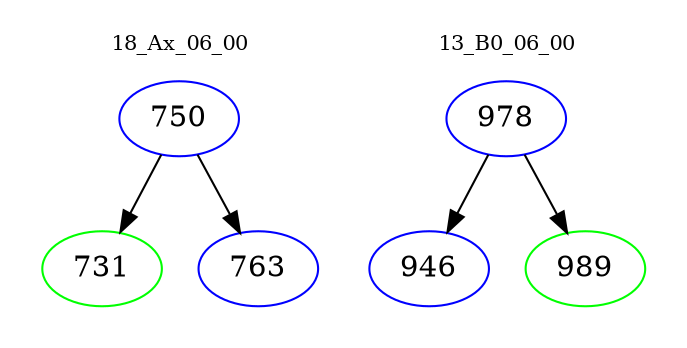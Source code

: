 digraph{
subgraph cluster_0 {
color = white
label = "18_Ax_06_00";
fontsize=10;
T0_750 [label="750", color="blue"]
T0_750 -> T0_731 [color="black"]
T0_731 [label="731", color="green"]
T0_750 -> T0_763 [color="black"]
T0_763 [label="763", color="blue"]
}
subgraph cluster_1 {
color = white
label = "13_B0_06_00";
fontsize=10;
T1_978 [label="978", color="blue"]
T1_978 -> T1_946 [color="black"]
T1_946 [label="946", color="blue"]
T1_978 -> T1_989 [color="black"]
T1_989 [label="989", color="green"]
}
}

